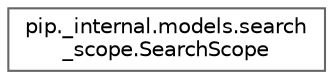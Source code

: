 digraph "Graphical Class Hierarchy"
{
 // LATEX_PDF_SIZE
  bgcolor="transparent";
  edge [fontname=Helvetica,fontsize=10,labelfontname=Helvetica,labelfontsize=10];
  node [fontname=Helvetica,fontsize=10,shape=box,height=0.2,width=0.4];
  rankdir="LR";
  Node0 [id="Node000000",label="pip._internal.models.search\l_scope.SearchScope",height=0.2,width=0.4,color="grey40", fillcolor="white", style="filled",URL="$d8/d89/classpip_1_1__internal_1_1models_1_1search__scope_1_1SearchScope.html",tooltip=" "];
}
